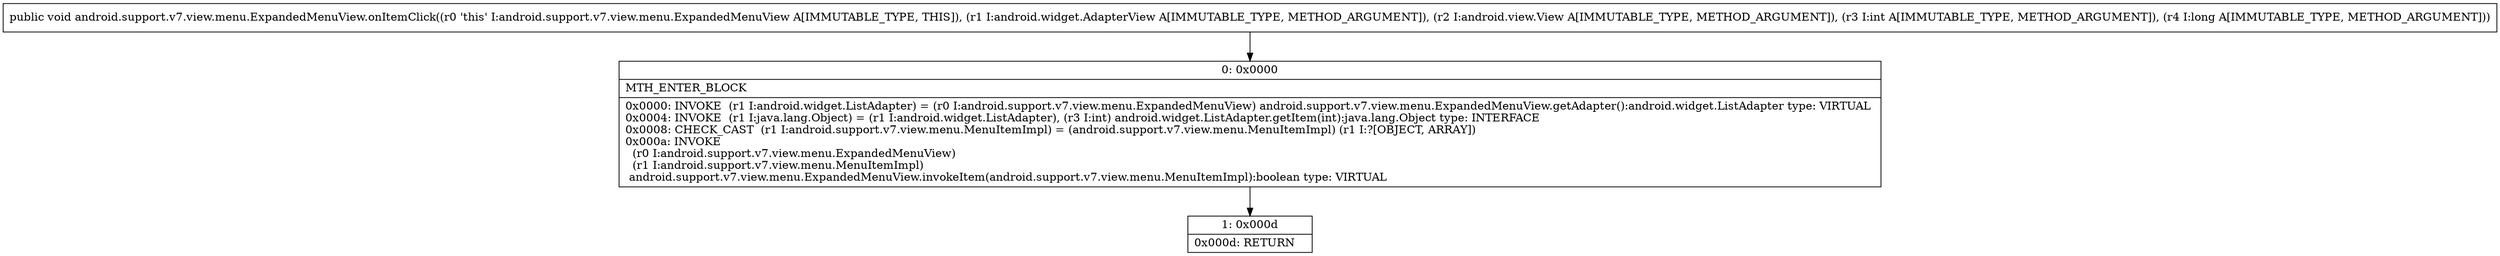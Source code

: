 digraph "CFG forandroid.support.v7.view.menu.ExpandedMenuView.onItemClick(Landroid\/widget\/AdapterView;Landroid\/view\/View;IJ)V" {
Node_0 [shape=record,label="{0\:\ 0x0000|MTH_ENTER_BLOCK\l|0x0000: INVOKE  (r1 I:android.widget.ListAdapter) = (r0 I:android.support.v7.view.menu.ExpandedMenuView) android.support.v7.view.menu.ExpandedMenuView.getAdapter():android.widget.ListAdapter type: VIRTUAL \l0x0004: INVOKE  (r1 I:java.lang.Object) = (r1 I:android.widget.ListAdapter), (r3 I:int) android.widget.ListAdapter.getItem(int):java.lang.Object type: INTERFACE \l0x0008: CHECK_CAST  (r1 I:android.support.v7.view.menu.MenuItemImpl) = (android.support.v7.view.menu.MenuItemImpl) (r1 I:?[OBJECT, ARRAY]) \l0x000a: INVOKE  \l  (r0 I:android.support.v7.view.menu.ExpandedMenuView)\l  (r1 I:android.support.v7.view.menu.MenuItemImpl)\l android.support.v7.view.menu.ExpandedMenuView.invokeItem(android.support.v7.view.menu.MenuItemImpl):boolean type: VIRTUAL \l}"];
Node_1 [shape=record,label="{1\:\ 0x000d|0x000d: RETURN   \l}"];
MethodNode[shape=record,label="{public void android.support.v7.view.menu.ExpandedMenuView.onItemClick((r0 'this' I:android.support.v7.view.menu.ExpandedMenuView A[IMMUTABLE_TYPE, THIS]), (r1 I:android.widget.AdapterView A[IMMUTABLE_TYPE, METHOD_ARGUMENT]), (r2 I:android.view.View A[IMMUTABLE_TYPE, METHOD_ARGUMENT]), (r3 I:int A[IMMUTABLE_TYPE, METHOD_ARGUMENT]), (r4 I:long A[IMMUTABLE_TYPE, METHOD_ARGUMENT])) }"];
MethodNode -> Node_0;
Node_0 -> Node_1;
}

